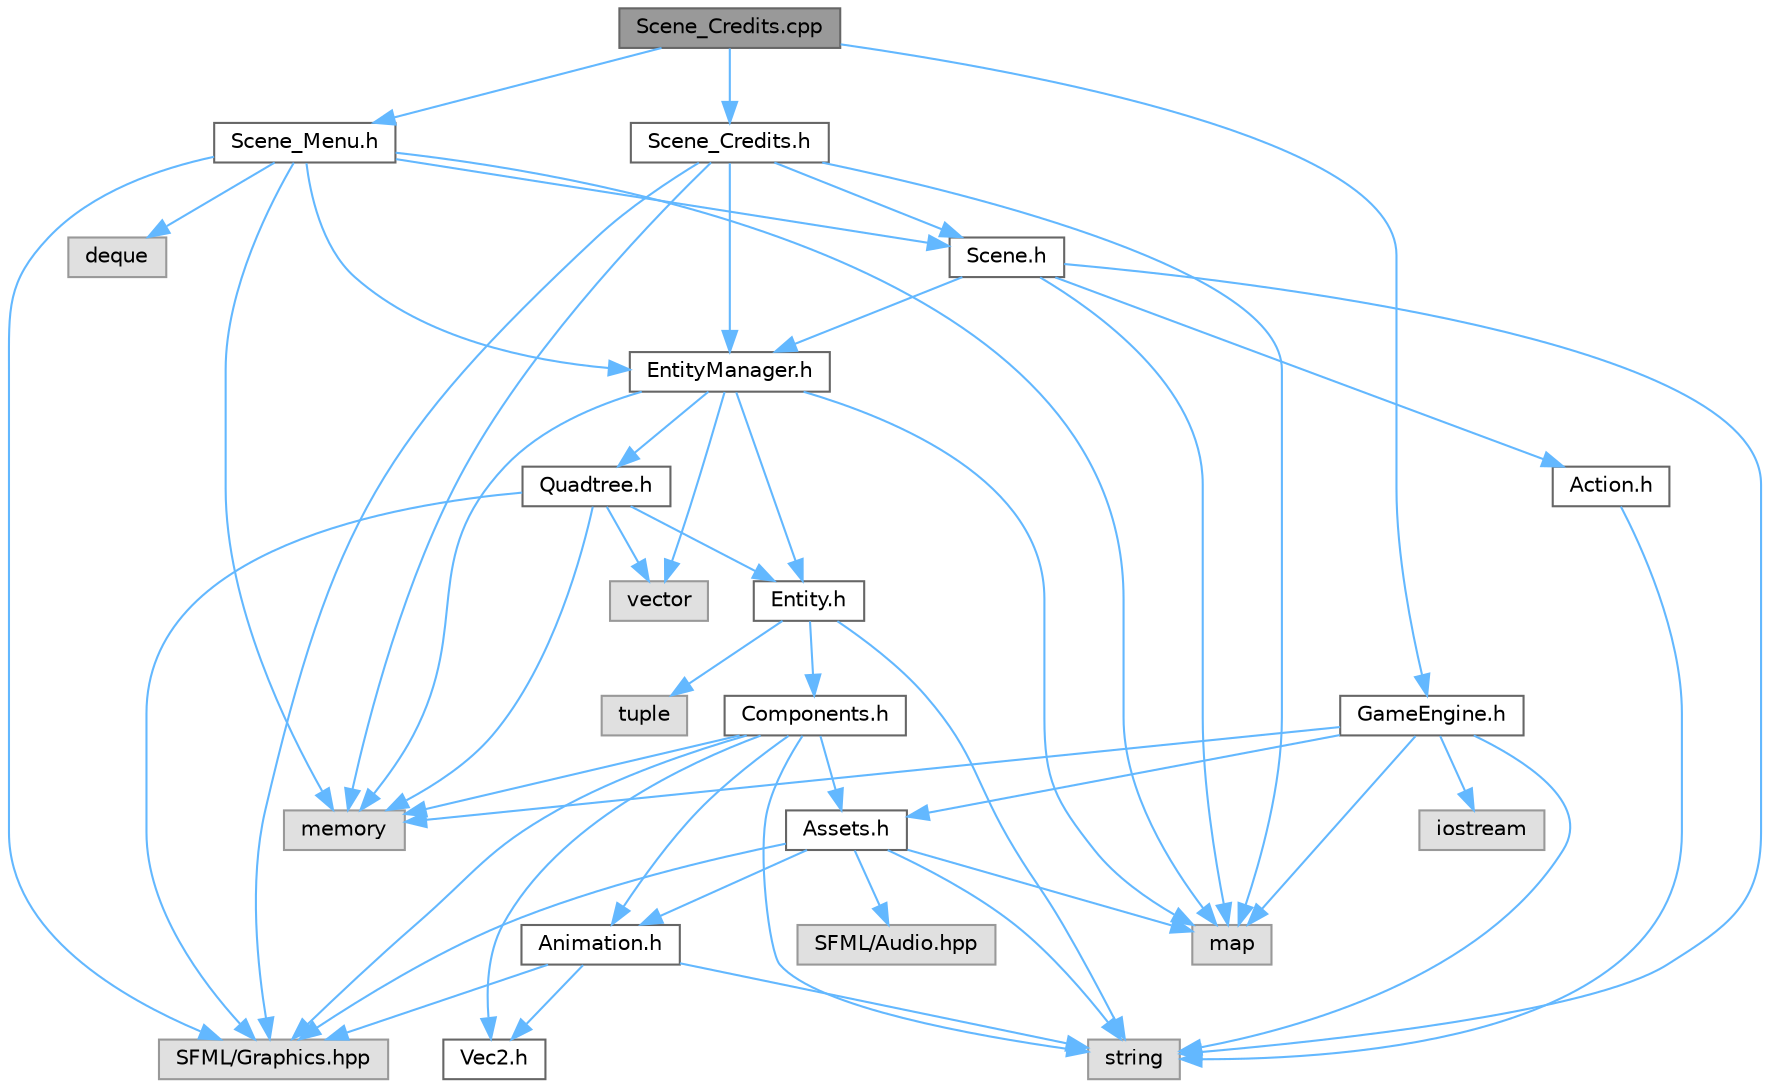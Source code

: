 digraph "Scene_Credits.cpp"
{
 // LATEX_PDF_SIZE
  bgcolor="transparent";
  edge [fontname=Helvetica,fontsize=10,labelfontname=Helvetica,labelfontsize=10];
  node [fontname=Helvetica,fontsize=10,shape=box,height=0.2,width=0.4];
  Node1 [id="Node000001",label="Scene_Credits.cpp",height=0.2,width=0.4,color="gray40", fillcolor="grey60", style="filled", fontcolor="black",tooltip=" "];
  Node1 -> Node2 [id="edge51_Node000001_Node000002",color="steelblue1",style="solid",tooltip=" "];
  Node2 [id="Node000002",label="Scene_Credits.h",height=0.2,width=0.4,color="grey40", fillcolor="white", style="filled",URL="$_scene___credits_8h.html",tooltip=" "];
  Node2 -> Node3 [id="edge52_Node000002_Node000003",color="steelblue1",style="solid",tooltip=" "];
  Node3 [id="Node000003",label="EntityManager.h",height=0.2,width=0.4,color="grey40", fillcolor="white", style="filled",URL="$_entity_manager_8h.html",tooltip=" "];
  Node3 -> Node4 [id="edge53_Node000003_Node000004",color="steelblue1",style="solid",tooltip=" "];
  Node4 [id="Node000004",label="vector",height=0.2,width=0.4,color="grey60", fillcolor="#E0E0E0", style="filled",tooltip=" "];
  Node3 -> Node5 [id="edge54_Node000003_Node000005",color="steelblue1",style="solid",tooltip=" "];
  Node5 [id="Node000005",label="memory",height=0.2,width=0.4,color="grey60", fillcolor="#E0E0E0", style="filled",tooltip=" "];
  Node3 -> Node6 [id="edge55_Node000003_Node000006",color="steelblue1",style="solid",tooltip=" "];
  Node6 [id="Node000006",label="map",height=0.2,width=0.4,color="grey60", fillcolor="#E0E0E0", style="filled",tooltip=" "];
  Node3 -> Node7 [id="edge56_Node000003_Node000007",color="steelblue1",style="solid",tooltip=" "];
  Node7 [id="Node000007",label="Entity.h",height=0.2,width=0.4,color="grey40", fillcolor="white", style="filled",URL="$_entity_8h.html",tooltip=" "];
  Node7 -> Node8 [id="edge57_Node000007_Node000008",color="steelblue1",style="solid",tooltip=" "];
  Node8 [id="Node000008",label="Components.h",height=0.2,width=0.4,color="grey40", fillcolor="white", style="filled",URL="$_components_8h.html",tooltip=" "];
  Node8 -> Node9 [id="edge58_Node000008_Node000009",color="steelblue1",style="solid",tooltip=" "];
  Node9 [id="Node000009",label="Animation.h",height=0.2,width=0.4,color="grey40", fillcolor="white", style="filled",URL="$_animation_8h.html",tooltip=" "];
  Node9 -> Node10 [id="edge59_Node000009_Node000010",color="steelblue1",style="solid",tooltip=" "];
  Node10 [id="Node000010",label="SFML/Graphics.hpp",height=0.2,width=0.4,color="grey60", fillcolor="#E0E0E0", style="filled",tooltip=" "];
  Node9 -> Node11 [id="edge60_Node000009_Node000011",color="steelblue1",style="solid",tooltip=" "];
  Node11 [id="Node000011",label="Vec2.h",height=0.2,width=0.4,color="grey40", fillcolor="white", style="filled",URL="$_vec2_8h.html",tooltip=" "];
  Node9 -> Node12 [id="edge61_Node000009_Node000012",color="steelblue1",style="solid",tooltip=" "];
  Node12 [id="Node000012",label="string",height=0.2,width=0.4,color="grey60", fillcolor="#E0E0E0", style="filled",tooltip=" "];
  Node8 -> Node13 [id="edge62_Node000008_Node000013",color="steelblue1",style="solid",tooltip=" "];
  Node13 [id="Node000013",label="Assets.h",height=0.2,width=0.4,color="grey40", fillcolor="white", style="filled",URL="$_assets_8h.html",tooltip=" "];
  Node13 -> Node6 [id="edge63_Node000013_Node000006",color="steelblue1",style="solid",tooltip=" "];
  Node13 -> Node12 [id="edge64_Node000013_Node000012",color="steelblue1",style="solid",tooltip=" "];
  Node13 -> Node10 [id="edge65_Node000013_Node000010",color="steelblue1",style="solid",tooltip=" "];
  Node13 -> Node14 [id="edge66_Node000013_Node000014",color="steelblue1",style="solid",tooltip=" "];
  Node14 [id="Node000014",label="SFML/Audio.hpp",height=0.2,width=0.4,color="grey60", fillcolor="#E0E0E0", style="filled",tooltip=" "];
  Node13 -> Node9 [id="edge67_Node000013_Node000009",color="steelblue1",style="solid",tooltip=" "];
  Node8 -> Node11 [id="edge68_Node000008_Node000011",color="steelblue1",style="solid",tooltip=" "];
  Node8 -> Node12 [id="edge69_Node000008_Node000012",color="steelblue1",style="solid",tooltip=" "];
  Node8 -> Node10 [id="edge70_Node000008_Node000010",color="steelblue1",style="solid",tooltip=" "];
  Node8 -> Node5 [id="edge71_Node000008_Node000005",color="steelblue1",style="solid",tooltip=" "];
  Node7 -> Node12 [id="edge72_Node000007_Node000012",color="steelblue1",style="solid",tooltip=" "];
  Node7 -> Node15 [id="edge73_Node000007_Node000015",color="steelblue1",style="solid",tooltip=" "];
  Node15 [id="Node000015",label="tuple",height=0.2,width=0.4,color="grey60", fillcolor="#E0E0E0", style="filled",tooltip=" "];
  Node3 -> Node16 [id="edge74_Node000003_Node000016",color="steelblue1",style="solid",tooltip=" "];
  Node16 [id="Node000016",label="Quadtree.h",height=0.2,width=0.4,color="grey40", fillcolor="white", style="filled",URL="$_quadtree_8h.html",tooltip=" "];
  Node16 -> Node10 [id="edge75_Node000016_Node000010",color="steelblue1",style="solid",tooltip=" "];
  Node16 -> Node4 [id="edge76_Node000016_Node000004",color="steelblue1",style="solid",tooltip=" "];
  Node16 -> Node5 [id="edge77_Node000016_Node000005",color="steelblue1",style="solid",tooltip=" "];
  Node16 -> Node7 [id="edge78_Node000016_Node000007",color="steelblue1",style="solid",tooltip=" "];
  Node2 -> Node17 [id="edge79_Node000002_Node000017",color="steelblue1",style="solid",tooltip=" "];
  Node17 [id="Node000017",label="Scene.h",height=0.2,width=0.4,color="grey40", fillcolor="white", style="filled",URL="$_scene_8h.html",tooltip=" "];
  Node17 -> Node6 [id="edge80_Node000017_Node000006",color="steelblue1",style="solid",tooltip=" "];
  Node17 -> Node12 [id="edge81_Node000017_Node000012",color="steelblue1",style="solid",tooltip=" "];
  Node17 -> Node18 [id="edge82_Node000017_Node000018",color="steelblue1",style="solid",tooltip=" "];
  Node18 [id="Node000018",label="Action.h",height=0.2,width=0.4,color="grey40", fillcolor="white", style="filled",URL="$_action_8h.html",tooltip=" "];
  Node18 -> Node12 [id="edge83_Node000018_Node000012",color="steelblue1",style="solid",tooltip=" "];
  Node17 -> Node3 [id="edge84_Node000017_Node000003",color="steelblue1",style="solid",tooltip=" "];
  Node2 -> Node6 [id="edge85_Node000002_Node000006",color="steelblue1",style="solid",tooltip=" "];
  Node2 -> Node5 [id="edge86_Node000002_Node000005",color="steelblue1",style="solid",tooltip=" "];
  Node2 -> Node10 [id="edge87_Node000002_Node000010",color="steelblue1",style="solid",tooltip=" "];
  Node1 -> Node19 [id="edge88_Node000001_Node000019",color="steelblue1",style="solid",tooltip=" "];
  Node19 [id="Node000019",label="Scene_Menu.h",height=0.2,width=0.4,color="grey40", fillcolor="white", style="filled",URL="$_scene___menu_8h.html",tooltip=" "];
  Node19 -> Node17 [id="edge89_Node000019_Node000017",color="steelblue1",style="solid",tooltip=" "];
  Node19 -> Node6 [id="edge90_Node000019_Node000006",color="steelblue1",style="solid",tooltip=" "];
  Node19 -> Node5 [id="edge91_Node000019_Node000005",color="steelblue1",style="solid",tooltip=" "];
  Node19 -> Node20 [id="edge92_Node000019_Node000020",color="steelblue1",style="solid",tooltip=" "];
  Node20 [id="Node000020",label="deque",height=0.2,width=0.4,color="grey60", fillcolor="#E0E0E0", style="filled",tooltip=" "];
  Node19 -> Node10 [id="edge93_Node000019_Node000010",color="steelblue1",style="solid",tooltip=" "];
  Node19 -> Node3 [id="edge94_Node000019_Node000003",color="steelblue1",style="solid",tooltip=" "];
  Node1 -> Node21 [id="edge95_Node000001_Node000021",color="steelblue1",style="solid",tooltip=" "];
  Node21 [id="Node000021",label="GameEngine.h",height=0.2,width=0.4,color="grey40", fillcolor="white", style="filled",URL="$_game_engine_8h.html",tooltip=" "];
  Node21 -> Node13 [id="edge96_Node000021_Node000013",color="steelblue1",style="solid",tooltip=" "];
  Node21 -> Node5 [id="edge97_Node000021_Node000005",color="steelblue1",style="solid",tooltip=" "];
  Node21 -> Node6 [id="edge98_Node000021_Node000006",color="steelblue1",style="solid",tooltip=" "];
  Node21 -> Node12 [id="edge99_Node000021_Node000012",color="steelblue1",style="solid",tooltip=" "];
  Node21 -> Node22 [id="edge100_Node000021_Node000022",color="steelblue1",style="solid",tooltip=" "];
  Node22 [id="Node000022",label="iostream",height=0.2,width=0.4,color="grey60", fillcolor="#E0E0E0", style="filled",tooltip=" "];
}
